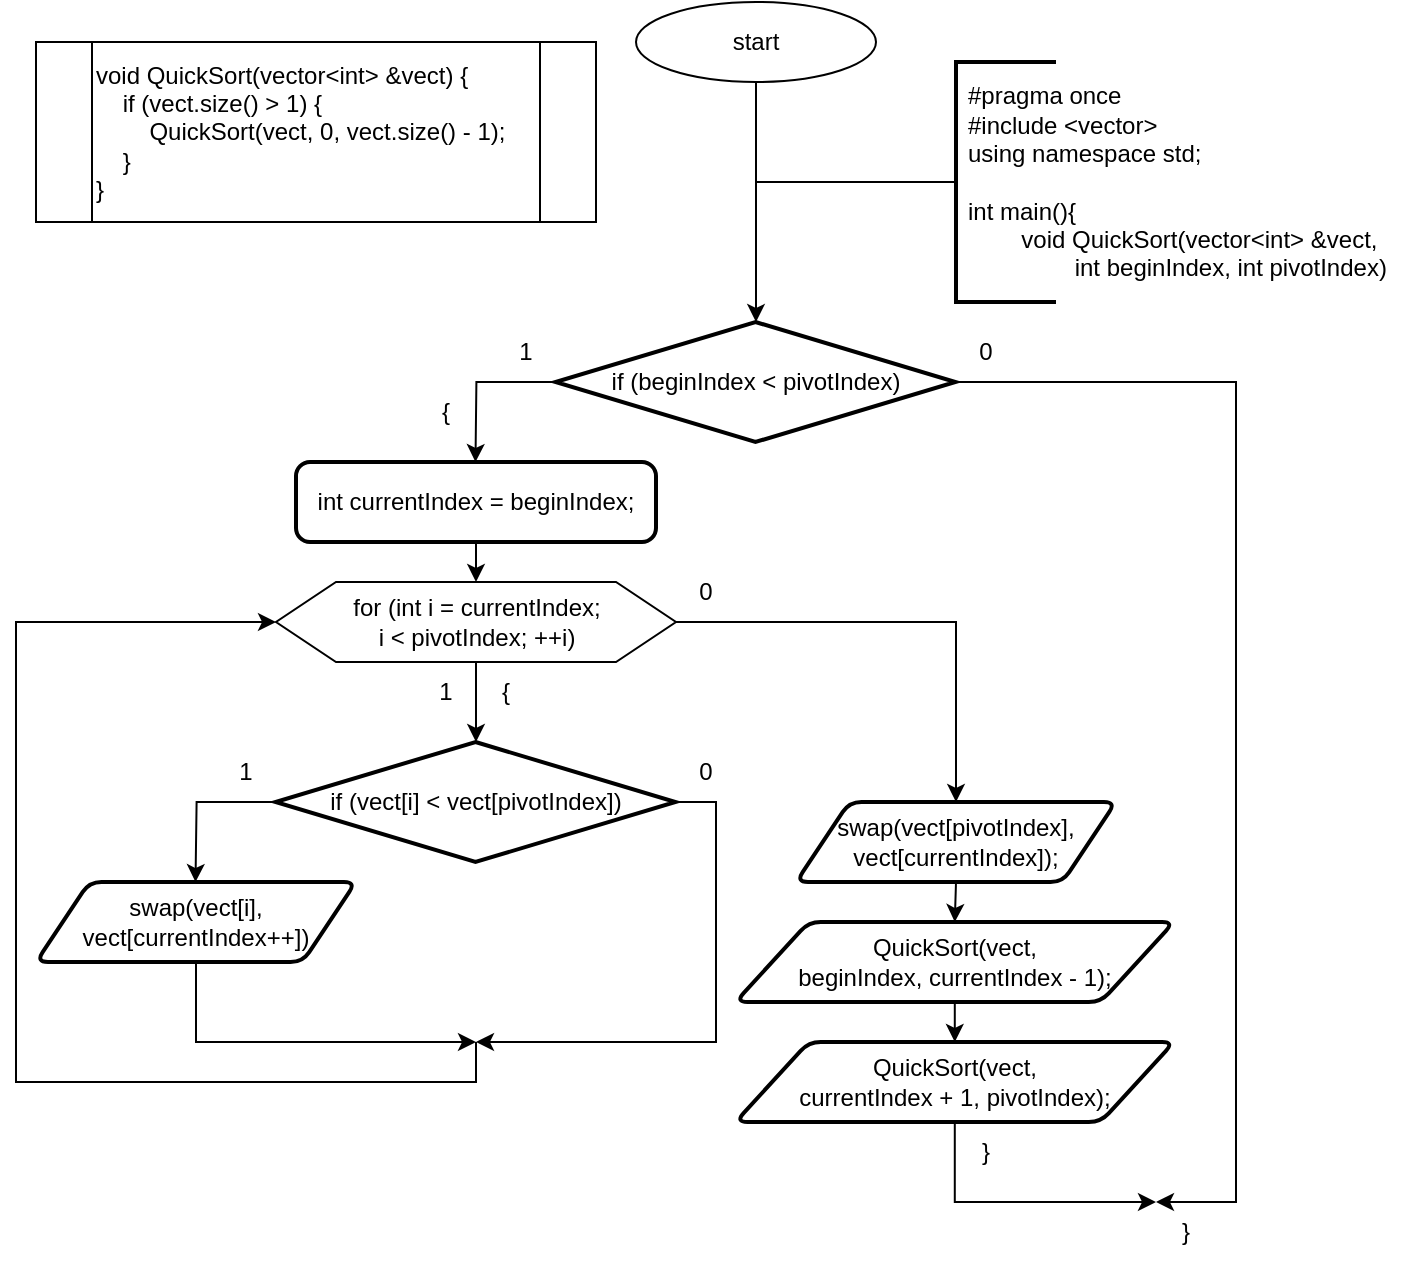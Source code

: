 <mxfile version="23.1.5" type="device">
  <diagram name="Страница — 1" id="ISxcG0ndB_BFA0GHeImG">
    <mxGraphModel dx="1382" dy="974" grid="1" gridSize="10" guides="1" tooltips="1" connect="1" arrows="1" fold="1" page="1" pageScale="1" pageWidth="827" pageHeight="1169" math="0" shadow="0">
      <root>
        <mxCell id="0" />
        <mxCell id="1" parent="0" />
        <mxCell id="vRo6PH9BBs-Fj9GZolll-1" value="start" style="ellipse;whiteSpace=wrap;html=1;" vertex="1" parent="1">
          <mxGeometry x="60" y="40" width="120" height="40" as="geometry" />
        </mxCell>
        <mxCell id="vRo6PH9BBs-Fj9GZolll-2" value="" style="endArrow=classic;html=1;rounded=0;labelBackgroundColor=default;strokeColor=default;align=center;verticalAlign=middle;fontFamily=Helvetica;fontSize=11;fontColor=default;shape=connector;edgeStyle=orthogonalEdgeStyle;exitX=0.5;exitY=1;exitDx=0;exitDy=0;" edge="1" source="vRo6PH9BBs-Fj9GZolll-1" parent="1">
          <mxGeometry width="50" height="50" relative="1" as="geometry">
            <mxPoint x="170.29" y="170" as="sourcePoint" />
            <mxPoint x="120" y="200" as="targetPoint" />
          </mxGeometry>
        </mxCell>
        <mxCell id="vRo6PH9BBs-Fj9GZolll-3" style="edgeStyle=orthogonalEdgeStyle;rounded=0;orthogonalLoop=1;jettySize=auto;html=1;exitX=0;exitY=0.5;exitDx=0;exitDy=0;exitPerimeter=0;endArrow=none;endFill=0;strokeWidth=1;" edge="1" source="vRo6PH9BBs-Fj9GZolll-4" parent="1">
          <mxGeometry relative="1" as="geometry">
            <mxPoint x="120" y="130" as="targetPoint" />
            <mxPoint x="180" y="130" as="sourcePoint" />
          </mxGeometry>
        </mxCell>
        <mxCell id="vRo6PH9BBs-Fj9GZolll-4" value="" style="strokeWidth=2;html=1;shape=mxgraph.flowchart.annotation_1;align=left;pointerEvents=1;" vertex="1" parent="1">
          <mxGeometry x="220" y="70" width="50" height="120" as="geometry" />
        </mxCell>
        <mxCell id="vRo6PH9BBs-Fj9GZolll-5" value="&lt;div&gt;#pragma once&lt;/div&gt;&lt;div&gt;#include &amp;lt;vector&amp;gt;&lt;/div&gt;using namespace std;&lt;br&gt;&lt;br&gt;int main(){&lt;br&gt;&lt;span style=&quot;white-space: pre;&quot;&gt;&#x9;&lt;/span&gt;void QuickSort(vector&amp;lt;int&amp;gt; &amp;amp;vect, &lt;span style=&quot;white-space: pre;&quot;&gt;&#x9;&lt;/span&gt;&lt;span style=&quot;white-space: pre;&quot;&gt;&#x9;&lt;/span&gt;int beginIndex, int pivotIndex)" style="text;strokeColor=none;fillColor=none;align=left;verticalAlign=middle;spacingLeft=4;spacingRight=4;overflow=hidden;points=[[0,0.5],[1,0.5]];portConstraint=eastwest;rotatable=0;whiteSpace=wrap;html=1;" vertex="1" parent="1">
          <mxGeometry x="220" y="70" width="230" height="120" as="geometry" />
        </mxCell>
        <mxCell id="vRo6PH9BBs-Fj9GZolll-6" style="edgeStyle=orthogonalEdgeStyle;rounded=0;orthogonalLoop=1;jettySize=auto;html=1;exitX=0;exitY=0.5;exitDx=0;exitDy=0;exitPerimeter=0;" edge="1" source="vRo6PH9BBs-Fj9GZolll-8" parent="1">
          <mxGeometry relative="1" as="geometry">
            <mxPoint x="-20.26" y="270" as="targetPoint" />
          </mxGeometry>
        </mxCell>
        <mxCell id="vRo6PH9BBs-Fj9GZolll-7" style="edgeStyle=orthogonalEdgeStyle;rounded=0;orthogonalLoop=1;jettySize=auto;html=1;exitX=1;exitY=0.5;exitDx=0;exitDy=0;exitPerimeter=0;" edge="1" source="vRo6PH9BBs-Fj9GZolll-8" parent="1">
          <mxGeometry relative="1" as="geometry">
            <mxPoint x="320" y="640" as="targetPoint" />
            <Array as="points">
              <mxPoint x="360" y="230" />
              <mxPoint x="360" y="640" />
            </Array>
          </mxGeometry>
        </mxCell>
        <mxCell id="vRo6PH9BBs-Fj9GZolll-8" value="if (beginIndex &amp;lt; pivotIndex)" style="strokeWidth=2;html=1;shape=mxgraph.flowchart.decision;whiteSpace=wrap;" vertex="1" parent="1">
          <mxGeometry x="19.74" y="200" width="200" height="60" as="geometry" />
        </mxCell>
        <mxCell id="vRo6PH9BBs-Fj9GZolll-9" value="1" style="text;html=1;strokeColor=none;fillColor=none;align=center;verticalAlign=middle;whiteSpace=wrap;rounded=0;" vertex="1" parent="1">
          <mxGeometry x="-10.26" y="200" width="30" height="30" as="geometry" />
        </mxCell>
        <mxCell id="vRo6PH9BBs-Fj9GZolll-10" value="0" style="text;html=1;strokeColor=none;fillColor=none;align=center;verticalAlign=middle;whiteSpace=wrap;rounded=0;" vertex="1" parent="1">
          <mxGeometry x="219.74" y="200" width="30" height="30" as="geometry" />
        </mxCell>
        <mxCell id="vRo6PH9BBs-Fj9GZolll-12" style="edgeStyle=orthogonalEdgeStyle;rounded=0;orthogonalLoop=1;jettySize=auto;html=1;exitX=0.5;exitY=1;exitDx=0;exitDy=0;" edge="1" parent="1" source="vRo6PH9BBs-Fj9GZolll-11">
          <mxGeometry relative="1" as="geometry">
            <mxPoint x="-20" y="330" as="targetPoint" />
          </mxGeometry>
        </mxCell>
        <mxCell id="vRo6PH9BBs-Fj9GZolll-11" value="int currentIndex = beginIndex;" style="rounded=1;whiteSpace=wrap;html=1;absoluteArcSize=1;arcSize=14;strokeWidth=2;" vertex="1" parent="1">
          <mxGeometry x="-110" y="270" width="180" height="40" as="geometry" />
        </mxCell>
        <mxCell id="vRo6PH9BBs-Fj9GZolll-13" style="edgeStyle=orthogonalEdgeStyle;rounded=0;orthogonalLoop=1;jettySize=auto;html=1;exitX=0.5;exitY=1;exitDx=0;exitDy=0;" edge="1" source="vRo6PH9BBs-Fj9GZolll-15" parent="1">
          <mxGeometry relative="1" as="geometry">
            <mxPoint x="-20" y="410" as="targetPoint" />
          </mxGeometry>
        </mxCell>
        <mxCell id="vRo6PH9BBs-Fj9GZolll-14" style="edgeStyle=orthogonalEdgeStyle;rounded=0;orthogonalLoop=1;jettySize=auto;html=1;exitX=1;exitY=0.5;exitDx=0;exitDy=0;entryX=0.5;entryY=0;entryDx=0;entryDy=0;" edge="1" source="vRo6PH9BBs-Fj9GZolll-15" parent="1" target="vRo6PH9BBs-Fj9GZolll-29">
          <mxGeometry relative="1" as="geometry">
            <mxPoint x="200" y="440" as="targetPoint" />
            <Array as="points">
              <mxPoint x="220" y="350" />
            </Array>
          </mxGeometry>
        </mxCell>
        <mxCell id="vRo6PH9BBs-Fj9GZolll-15" value="for (int i = currentIndex; &lt;br&gt;i &amp;lt; pivotIndex; ++i)" style="verticalLabelPosition=middle;verticalAlign=middle;html=1;shape=hexagon;perimeter=hexagonPerimeter2;arcSize=6;size=0.15;labelPosition=center;align=center;" vertex="1" parent="1">
          <mxGeometry x="-120" y="330" width="200" height="40" as="geometry" />
        </mxCell>
        <mxCell id="vRo6PH9BBs-Fj9GZolll-16" value="1" style="text;html=1;strokeColor=none;fillColor=none;align=center;verticalAlign=middle;whiteSpace=wrap;rounded=0;" vertex="1" parent="1">
          <mxGeometry x="-50" y="370" width="30" height="30" as="geometry" />
        </mxCell>
        <mxCell id="vRo6PH9BBs-Fj9GZolll-17" value="{" style="text;html=1;strokeColor=none;fillColor=none;align=center;verticalAlign=middle;whiteSpace=wrap;rounded=0;" vertex="1" parent="1">
          <mxGeometry x="-20" y="370" width="30" height="30" as="geometry" />
        </mxCell>
        <mxCell id="vRo6PH9BBs-Fj9GZolll-18" value="0" style="text;html=1;strokeColor=none;fillColor=none;align=center;verticalAlign=middle;whiteSpace=wrap;rounded=0;" vertex="1" parent="1">
          <mxGeometry x="80" y="320" width="30" height="30" as="geometry" />
        </mxCell>
        <mxCell id="vRo6PH9BBs-Fj9GZolll-19" style="edgeStyle=orthogonalEdgeStyle;rounded=0;orthogonalLoop=1;jettySize=auto;html=1;exitX=0;exitY=0.5;exitDx=0;exitDy=0;exitPerimeter=0;" edge="1" source="vRo6PH9BBs-Fj9GZolll-21" parent="1">
          <mxGeometry relative="1" as="geometry">
            <mxPoint x="-160.25" y="480" as="targetPoint" />
          </mxGeometry>
        </mxCell>
        <mxCell id="vRo6PH9BBs-Fj9GZolll-20" style="edgeStyle=orthogonalEdgeStyle;rounded=0;orthogonalLoop=1;jettySize=auto;html=1;exitX=1;exitY=0.5;exitDx=0;exitDy=0;exitPerimeter=0;" edge="1" source="vRo6PH9BBs-Fj9GZolll-21" parent="1">
          <mxGeometry relative="1" as="geometry">
            <mxPoint x="-20" y="560" as="targetPoint" />
            <Array as="points">
              <mxPoint x="100" y="440" />
              <mxPoint x="100" y="560" />
            </Array>
          </mxGeometry>
        </mxCell>
        <mxCell id="vRo6PH9BBs-Fj9GZolll-21" value="if (vect[i] &amp;lt; vect[pivotIndex])" style="strokeWidth=2;html=1;shape=mxgraph.flowchart.decision;whiteSpace=wrap;" vertex="1" parent="1">
          <mxGeometry x="-120.25" y="410" width="200" height="60" as="geometry" />
        </mxCell>
        <mxCell id="vRo6PH9BBs-Fj9GZolll-22" value="1" style="text;html=1;strokeColor=none;fillColor=none;align=center;verticalAlign=middle;whiteSpace=wrap;rounded=0;" vertex="1" parent="1">
          <mxGeometry x="-150.25" y="410" width="30" height="30" as="geometry" />
        </mxCell>
        <mxCell id="vRo6PH9BBs-Fj9GZolll-23" value="0" style="text;html=1;strokeColor=none;fillColor=none;align=center;verticalAlign=middle;whiteSpace=wrap;rounded=0;" vertex="1" parent="1">
          <mxGeometry x="79.75" y="410" width="30" height="30" as="geometry" />
        </mxCell>
        <mxCell id="vRo6PH9BBs-Fj9GZolll-25" style="edgeStyle=orthogonalEdgeStyle;rounded=0;orthogonalLoop=1;jettySize=auto;html=1;exitX=0.5;exitY=1;exitDx=0;exitDy=0;" edge="1" parent="1" source="vRo6PH9BBs-Fj9GZolll-24">
          <mxGeometry relative="1" as="geometry">
            <mxPoint x="-20" y="560" as="targetPoint" />
            <Array as="points">
              <mxPoint x="-160" y="560" />
            </Array>
          </mxGeometry>
        </mxCell>
        <mxCell id="vRo6PH9BBs-Fj9GZolll-24" value="swap(vect[i], vect[currentIndex++])" style="shape=parallelogram;html=1;strokeWidth=2;perimeter=parallelogramPerimeter;whiteSpace=wrap;rounded=1;arcSize=12;size=0.167;" vertex="1" parent="1">
          <mxGeometry x="-240" y="480" width="160" height="40" as="geometry" />
        </mxCell>
        <mxCell id="vRo6PH9BBs-Fj9GZolll-26" value="{" style="text;html=1;strokeColor=none;fillColor=none;align=center;verticalAlign=middle;whiteSpace=wrap;rounded=0;" vertex="1" parent="1">
          <mxGeometry x="-50.25" y="230" width="30" height="30" as="geometry" />
        </mxCell>
        <mxCell id="vRo6PH9BBs-Fj9GZolll-27" value="}" style="text;html=1;strokeColor=none;fillColor=none;align=center;verticalAlign=middle;whiteSpace=wrap;rounded=0;" vertex="1" parent="1">
          <mxGeometry x="220" y="600" width="30" height="30" as="geometry" />
        </mxCell>
        <mxCell id="vRo6PH9BBs-Fj9GZolll-28" value="" style="endArrow=classic;html=1;rounded=0;entryX=0;entryY=0.5;entryDx=0;entryDy=0;" edge="1" parent="1" target="vRo6PH9BBs-Fj9GZolll-15">
          <mxGeometry width="50" height="50" relative="1" as="geometry">
            <mxPoint x="-20" y="560" as="sourcePoint" />
            <mxPoint x="30.59" y="460" as="targetPoint" />
            <Array as="points">
              <mxPoint x="-20" y="580" />
              <mxPoint x="-250" y="580" />
              <mxPoint x="-250" y="350" />
            </Array>
          </mxGeometry>
        </mxCell>
        <mxCell id="vRo6PH9BBs-Fj9GZolll-30" style="edgeStyle=orthogonalEdgeStyle;rounded=0;orthogonalLoop=1;jettySize=auto;html=1;exitX=0.5;exitY=1;exitDx=0;exitDy=0;entryX=0.5;entryY=0;entryDx=0;entryDy=0;" edge="1" parent="1" source="vRo6PH9BBs-Fj9GZolll-29" target="vRo6PH9BBs-Fj9GZolll-31">
          <mxGeometry relative="1" as="geometry">
            <mxPoint x="220.353" y="520.0" as="targetPoint" />
          </mxGeometry>
        </mxCell>
        <mxCell id="vRo6PH9BBs-Fj9GZolll-29" value="swap(vect[pivotIndex], vect[currentIndex]);" style="shape=parallelogram;html=1;strokeWidth=2;perimeter=parallelogramPerimeter;whiteSpace=wrap;rounded=1;arcSize=12;size=0.167;" vertex="1" parent="1">
          <mxGeometry x="140" y="440" width="160" height="40" as="geometry" />
        </mxCell>
        <mxCell id="vRo6PH9BBs-Fj9GZolll-33" style="edgeStyle=orthogonalEdgeStyle;rounded=0;orthogonalLoop=1;jettySize=auto;html=1;exitX=0.5;exitY=1;exitDx=0;exitDy=0;entryX=0.5;entryY=0;entryDx=0;entryDy=0;" edge="1" parent="1" source="vRo6PH9BBs-Fj9GZolll-31" target="vRo6PH9BBs-Fj9GZolll-32">
          <mxGeometry relative="1" as="geometry" />
        </mxCell>
        <mxCell id="vRo6PH9BBs-Fj9GZolll-31" value="QuickSort(vect, &lt;br&gt;beginIndex, currentIndex - 1);" style="shape=parallelogram;html=1;strokeWidth=2;perimeter=parallelogramPerimeter;whiteSpace=wrap;rounded=1;arcSize=12;size=0.167;" vertex="1" parent="1">
          <mxGeometry x="109.75" y="500" width="219.29" height="40" as="geometry" />
        </mxCell>
        <mxCell id="vRo6PH9BBs-Fj9GZolll-34" style="edgeStyle=orthogonalEdgeStyle;rounded=0;orthogonalLoop=1;jettySize=auto;html=1;exitX=0.5;exitY=1;exitDx=0;exitDy=0;" edge="1" parent="1" source="vRo6PH9BBs-Fj9GZolll-32">
          <mxGeometry relative="1" as="geometry">
            <mxPoint x="320.0" y="640" as="targetPoint" />
            <Array as="points">
              <mxPoint x="219" y="640" />
            </Array>
          </mxGeometry>
        </mxCell>
        <mxCell id="vRo6PH9BBs-Fj9GZolll-32" value="QuickSort(vect, &lt;br&gt;currentIndex + 1, pivotIndex);" style="shape=parallelogram;html=1;strokeWidth=2;perimeter=parallelogramPerimeter;whiteSpace=wrap;rounded=1;arcSize=12;size=0.167;" vertex="1" parent="1">
          <mxGeometry x="109.75" y="560" width="219.29" height="40" as="geometry" />
        </mxCell>
        <mxCell id="vRo6PH9BBs-Fj9GZolll-35" value="}" style="text;html=1;strokeColor=none;fillColor=none;align=center;verticalAlign=middle;whiteSpace=wrap;rounded=0;" vertex="1" parent="1">
          <mxGeometry x="320" y="640" width="30" height="30" as="geometry" />
        </mxCell>
        <mxCell id="vRo6PH9BBs-Fj9GZolll-36" value="&lt;div&gt;void QuickSort(vector&amp;lt;int&amp;gt; &amp;amp;vect) {&lt;/div&gt;&lt;div&gt;&amp;nbsp; &amp;nbsp; if (vect.size() &amp;gt; 1) {&lt;span style=&quot;&quot;&gt;&lt;/span&gt;&lt;/div&gt;&lt;div&gt;&lt;span style=&quot;&quot;&gt;&lt;span style=&quot;&quot;&gt;&lt;span style=&quot;white-space: pre;&quot;&gt;&amp;nbsp;&amp;nbsp;&amp;nbsp;&amp;nbsp;&lt;/span&gt;&lt;span style=&quot;white-space: pre;&quot;&gt;&amp;nbsp;&amp;nbsp;&amp;nbsp;&amp;nbsp;&lt;/span&gt;&lt;/span&gt;QuickSort(vect, 0, vect.size() - 1);&lt;/span&gt;&lt;/div&gt;&lt;div&gt;&lt;span style=&quot;&quot;&gt;&lt;span style=&quot;&quot;&gt;&lt;span style=&quot;white-space: pre;&quot;&gt;&amp;nbsp;&amp;nbsp;&amp;nbsp;&amp;nbsp;&lt;/span&gt;&lt;/span&gt;}&lt;/span&gt;&lt;/div&gt;&lt;div&gt;}&lt;/div&gt;" style="shape=process;whiteSpace=wrap;html=1;backgroundOutline=1;align=left;" vertex="1" parent="1">
          <mxGeometry x="-240" y="60" width="280" height="90" as="geometry" />
        </mxCell>
      </root>
    </mxGraphModel>
  </diagram>
</mxfile>
